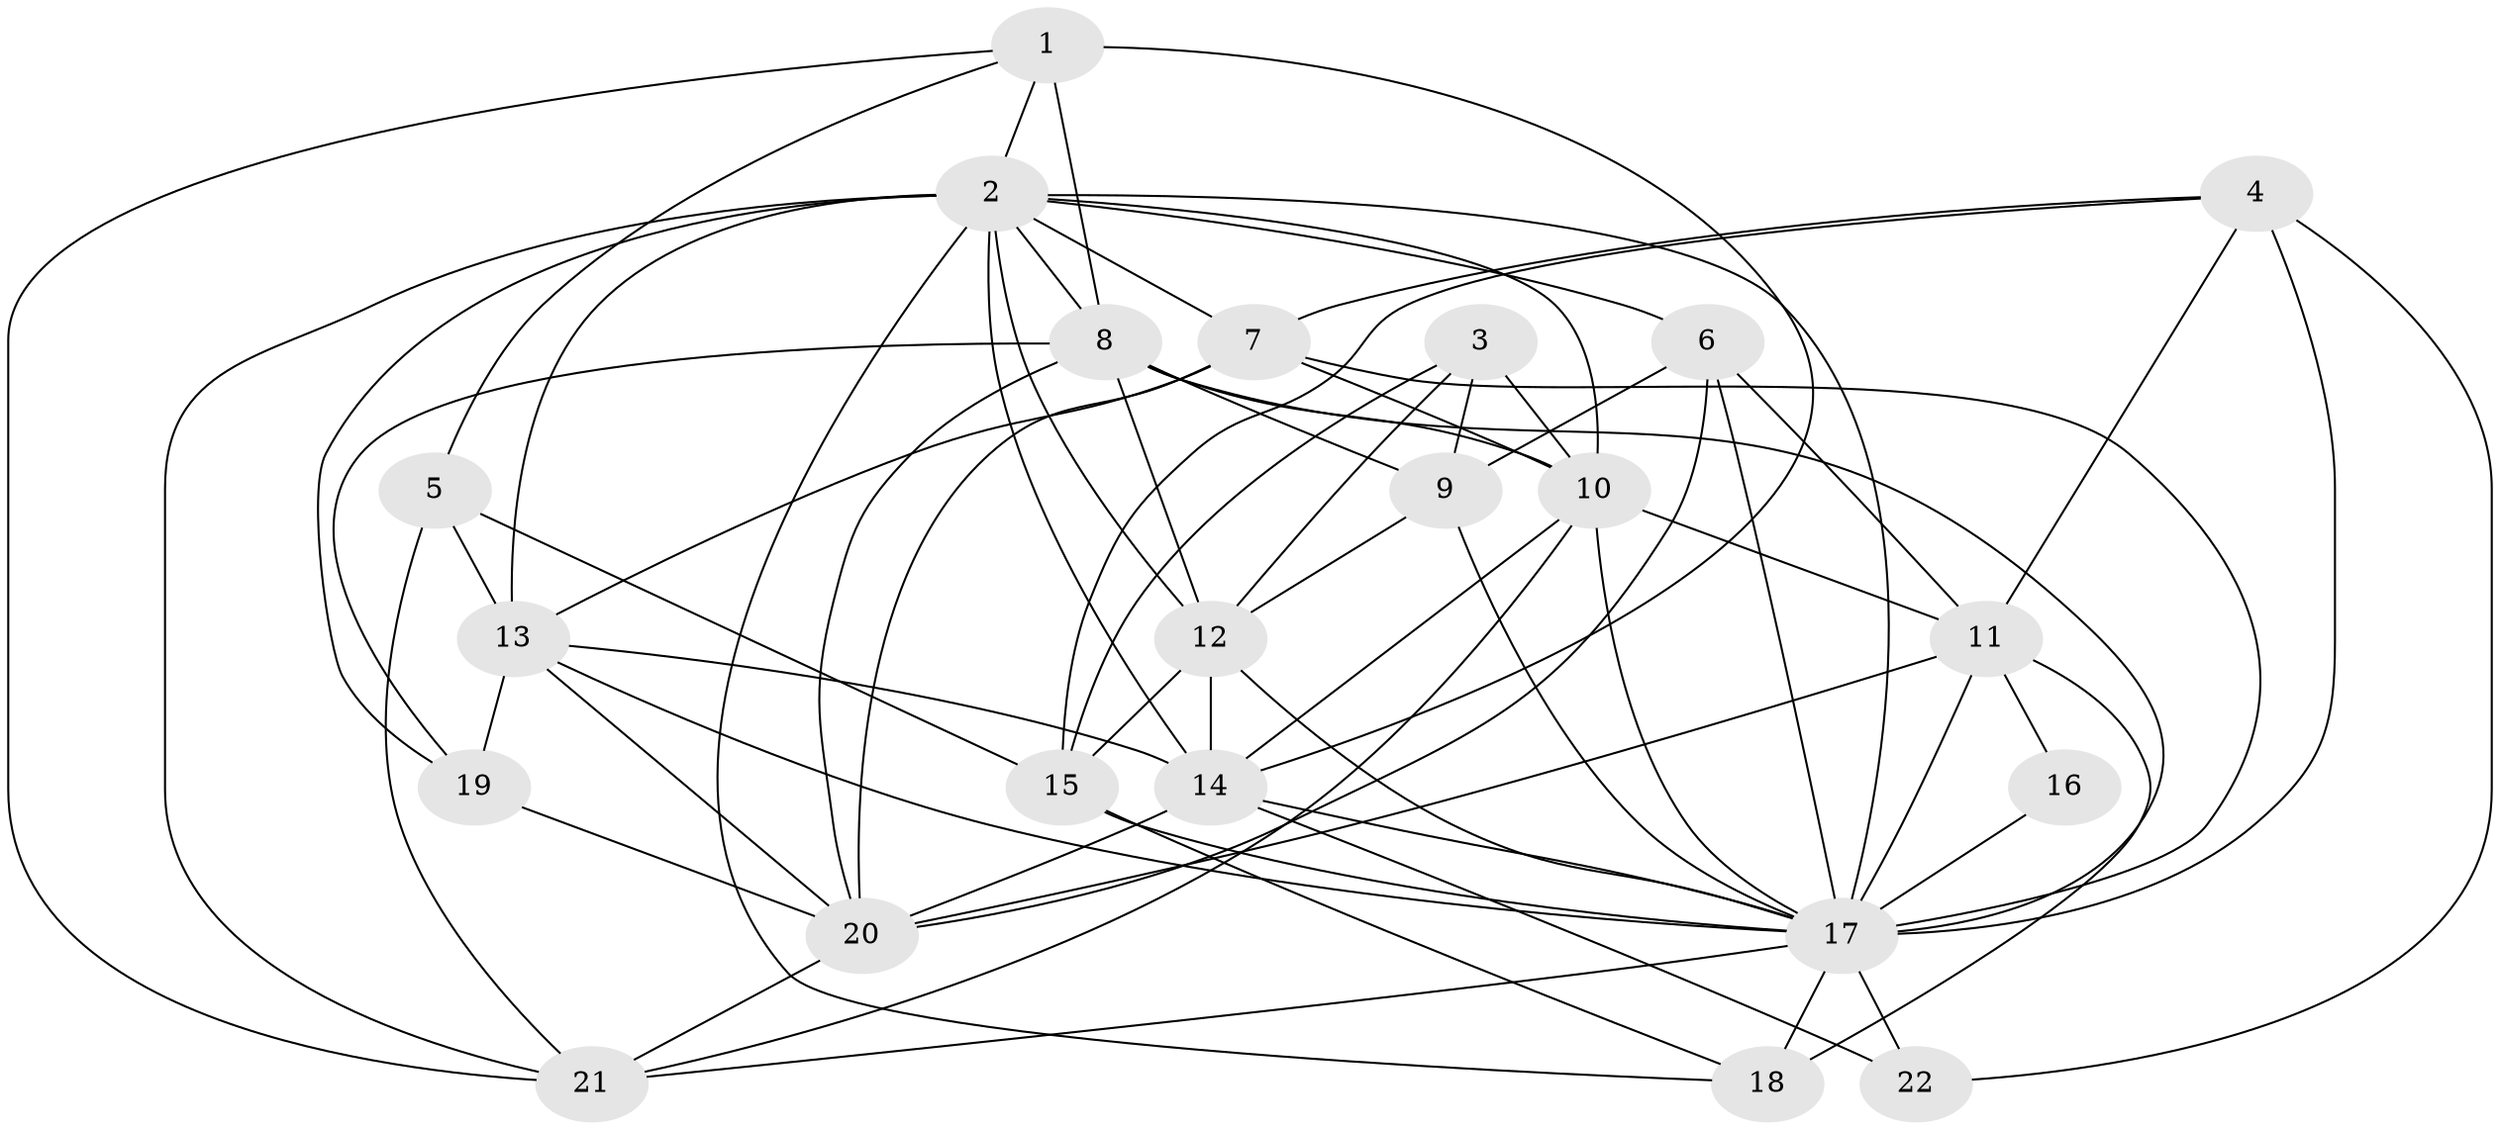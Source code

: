 // original degree distribution, {3: 0.21739130434782608, 6: 0.057971014492753624, 5: 0.2318840579710145, 2: 0.15942028985507245, 4: 0.2753623188405797, 7: 0.043478260869565216, 8: 0.014492753623188406}
// Generated by graph-tools (version 1.1) at 2025/50/03/04/25 22:50:46]
// undirected, 22 vertices, 70 edges
graph export_dot {
  node [color=gray90,style=filled];
  1;
  2;
  3;
  4;
  5;
  6;
  7;
  8;
  9;
  10;
  11;
  12;
  13;
  14;
  15;
  16;
  17;
  18;
  19;
  20;
  21;
  22;
  1 -- 2 [weight=1.0];
  1 -- 5 [weight=1.0];
  1 -- 8 [weight=2.0];
  1 -- 14 [weight=1.0];
  1 -- 21 [weight=1.0];
  2 -- 6 [weight=2.0];
  2 -- 7 [weight=1.0];
  2 -- 8 [weight=2.0];
  2 -- 10 [weight=1.0];
  2 -- 12 [weight=2.0];
  2 -- 13 [weight=1.0];
  2 -- 14 [weight=2.0];
  2 -- 17 [weight=1.0];
  2 -- 18 [weight=1.0];
  2 -- 19 [weight=1.0];
  2 -- 21 [weight=1.0];
  3 -- 9 [weight=1.0];
  3 -- 10 [weight=1.0];
  3 -- 12 [weight=2.0];
  3 -- 15 [weight=1.0];
  4 -- 7 [weight=1.0];
  4 -- 11 [weight=1.0];
  4 -- 15 [weight=1.0];
  4 -- 17 [weight=1.0];
  4 -- 22 [weight=2.0];
  5 -- 13 [weight=2.0];
  5 -- 15 [weight=2.0];
  5 -- 21 [weight=1.0];
  6 -- 9 [weight=1.0];
  6 -- 11 [weight=1.0];
  6 -- 17 [weight=1.0];
  6 -- 20 [weight=1.0];
  7 -- 10 [weight=1.0];
  7 -- 13 [weight=1.0];
  7 -- 17 [weight=2.0];
  7 -- 20 [weight=1.0];
  8 -- 9 [weight=1.0];
  8 -- 10 [weight=1.0];
  8 -- 12 [weight=1.0];
  8 -- 17 [weight=2.0];
  8 -- 19 [weight=1.0];
  8 -- 20 [weight=1.0];
  9 -- 12 [weight=1.0];
  9 -- 17 [weight=1.0];
  10 -- 11 [weight=1.0];
  10 -- 14 [weight=1.0];
  10 -- 17 [weight=1.0];
  10 -- 21 [weight=1.0];
  11 -- 16 [weight=1.0];
  11 -- 17 [weight=2.0];
  11 -- 18 [weight=1.0];
  11 -- 20 [weight=2.0];
  12 -- 14 [weight=1.0];
  12 -- 15 [weight=1.0];
  12 -- 17 [weight=2.0];
  13 -- 14 [weight=1.0];
  13 -- 17 [weight=1.0];
  13 -- 19 [weight=1.0];
  13 -- 20 [weight=1.0];
  14 -- 17 [weight=1.0];
  14 -- 20 [weight=1.0];
  14 -- 22 [weight=1.0];
  15 -- 17 [weight=1.0];
  15 -- 18 [weight=1.0];
  16 -- 17 [weight=1.0];
  17 -- 18 [weight=2.0];
  17 -- 21 [weight=1.0];
  17 -- 22 [weight=2.0];
  19 -- 20 [weight=1.0];
  20 -- 21 [weight=1.0];
}
